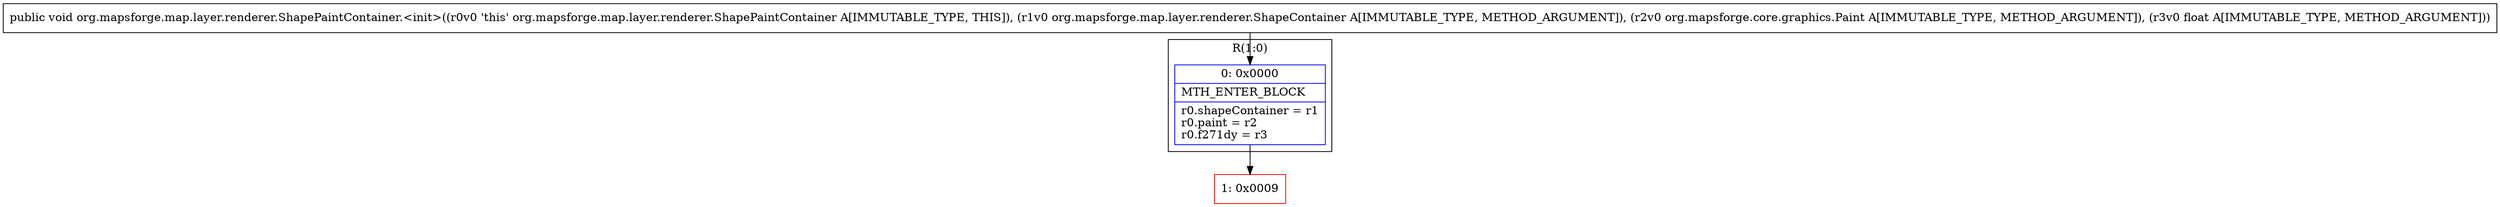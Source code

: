 digraph "CFG fororg.mapsforge.map.layer.renderer.ShapePaintContainer.\<init\>(Lorg\/mapsforge\/map\/layer\/renderer\/ShapeContainer;Lorg\/mapsforge\/core\/graphics\/Paint;F)V" {
subgraph cluster_Region_136140873 {
label = "R(1:0)";
node [shape=record,color=blue];
Node_0 [shape=record,label="{0\:\ 0x0000|MTH_ENTER_BLOCK\l|r0.shapeContainer = r1\lr0.paint = r2\lr0.f271dy = r3\l}"];
}
Node_1 [shape=record,color=red,label="{1\:\ 0x0009}"];
MethodNode[shape=record,label="{public void org.mapsforge.map.layer.renderer.ShapePaintContainer.\<init\>((r0v0 'this' org.mapsforge.map.layer.renderer.ShapePaintContainer A[IMMUTABLE_TYPE, THIS]), (r1v0 org.mapsforge.map.layer.renderer.ShapeContainer A[IMMUTABLE_TYPE, METHOD_ARGUMENT]), (r2v0 org.mapsforge.core.graphics.Paint A[IMMUTABLE_TYPE, METHOD_ARGUMENT]), (r3v0 float A[IMMUTABLE_TYPE, METHOD_ARGUMENT])) }"];
MethodNode -> Node_0;
Node_0 -> Node_1;
}

